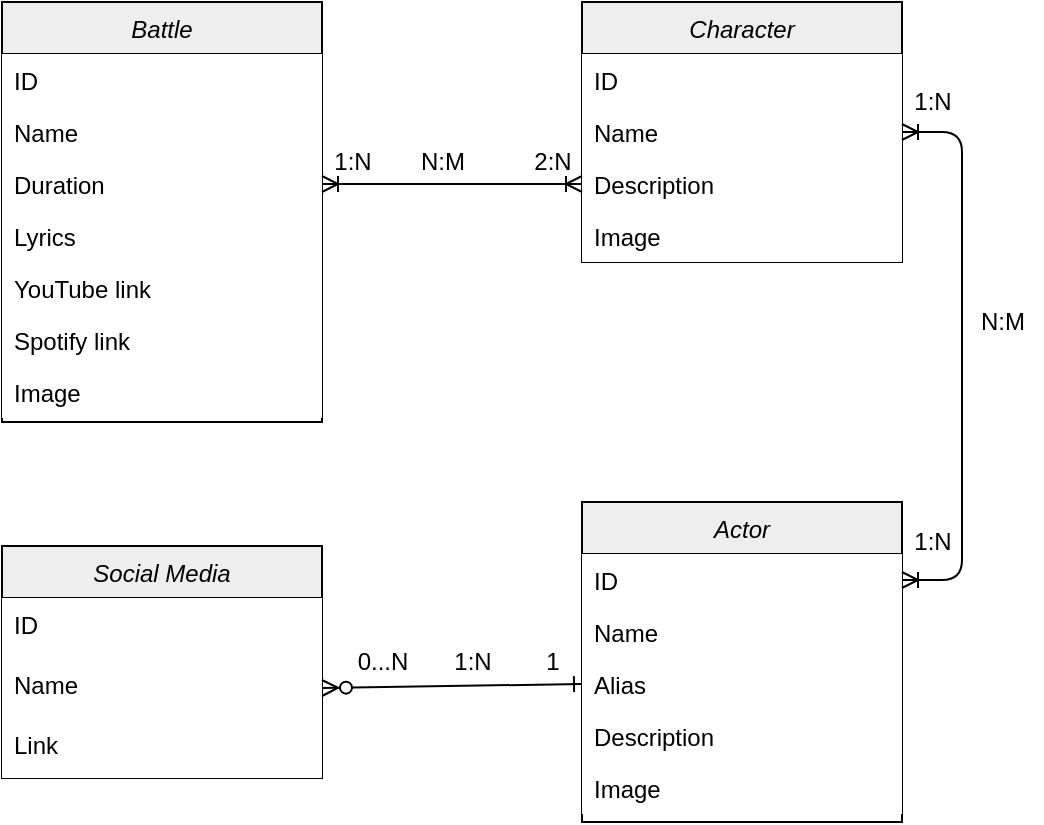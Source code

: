 <mxfile version="14.9.6" type="device"><diagram id="C5RBs43oDa-KdzZeNtuy" name="Page-1"><mxGraphModel dx="1360" dy="920" grid="1" gridSize="10" guides="1" tooltips="1" connect="1" arrows="1" fold="1" page="1" pageScale="1" pageWidth="827" pageHeight="1169" math="0" shadow="0"><root><mxCell id="WIyWlLk6GJQsqaUBKTNV-0"/><mxCell id="WIyWlLk6GJQsqaUBKTNV-1" parent="WIyWlLk6GJQsqaUBKTNV-0"/><mxCell id="zkfFHV4jXpPFQw0GAbJ--0" value="Battle" style="swimlane;fontStyle=2;align=center;verticalAlign=top;childLayout=stackLayout;horizontal=1;startSize=26;horizontalStack=0;resizeParent=1;resizeLast=0;collapsible=1;marginBottom=0;rounded=0;shadow=0;strokeWidth=1;fillColor=#EEEEEE;" parent="WIyWlLk6GJQsqaUBKTNV-1" vertex="1"><mxGeometry x="40" y="240" width="160" height="210" as="geometry"><mxRectangle x="230" y="140" width="160" height="26" as="alternateBounds"/></mxGeometry></mxCell><mxCell id="zkfFHV4jXpPFQw0GAbJ--1" value="ID" style="text;align=left;verticalAlign=top;spacingLeft=4;spacingRight=4;overflow=hidden;rotatable=0;points=[[0,0.5],[1,0.5]];portConstraint=eastwest;fillColor=#ffffff;" parent="zkfFHV4jXpPFQw0GAbJ--0" vertex="1"><mxGeometry y="26" width="160" height="26" as="geometry"/></mxCell><mxCell id="zkfFHV4jXpPFQw0GAbJ--2" value="Name" style="text;align=left;verticalAlign=top;spacingLeft=4;spacingRight=4;overflow=hidden;rotatable=0;points=[[0,0.5],[1,0.5]];portConstraint=eastwest;rounded=0;shadow=0;html=0;fillColor=#ffffff;" parent="zkfFHV4jXpPFQw0GAbJ--0" vertex="1"><mxGeometry y="52" width="160" height="26" as="geometry"/></mxCell><mxCell id="zkfFHV4jXpPFQw0GAbJ--3" value="Duration" style="text;align=left;verticalAlign=top;spacingLeft=4;spacingRight=4;overflow=hidden;rotatable=0;points=[[0,0.5],[1,0.5]];portConstraint=eastwest;rounded=0;shadow=0;html=0;fillColor=#ffffff;" parent="zkfFHV4jXpPFQw0GAbJ--0" vertex="1"><mxGeometry y="78" width="160" height="26" as="geometry"/></mxCell><mxCell id="INLQmnyyoBnDe4xXI_bE-0" value="Lyrics" style="text;align=left;verticalAlign=top;spacingLeft=4;spacingRight=4;overflow=hidden;rotatable=0;points=[[0,0.5],[1,0.5]];portConstraint=eastwest;rounded=0;shadow=0;html=0;fillColor=#ffffff;" parent="zkfFHV4jXpPFQw0GAbJ--0" vertex="1"><mxGeometry y="104" width="160" height="26" as="geometry"/></mxCell><mxCell id="INLQmnyyoBnDe4xXI_bE-6" value="YouTube link" style="text;align=left;verticalAlign=top;spacingLeft=4;spacingRight=4;overflow=hidden;rotatable=0;points=[[0,0.5],[1,0.5]];portConstraint=eastwest;fillColor=#ffffff;" parent="zkfFHV4jXpPFQw0GAbJ--0" vertex="1"><mxGeometry y="130" width="160" height="26" as="geometry"/></mxCell><mxCell id="ADZzPNTdhYBdl-2jyVYL-0" value="Spotify link" style="text;align=left;verticalAlign=top;spacingLeft=4;spacingRight=4;overflow=hidden;rotatable=0;points=[[0,0.5],[1,0.5]];portConstraint=eastwest;fillColor=#ffffff;" parent="zkfFHV4jXpPFQw0GAbJ--0" vertex="1"><mxGeometry y="156" width="160" height="26" as="geometry"/></mxCell><mxCell id="ADZzPNTdhYBdl-2jyVYL-1" value="Image" style="text;align=left;verticalAlign=top;spacingLeft=4;spacingRight=4;overflow=hidden;rotatable=0;points=[[0,0.5],[1,0.5]];portConstraint=eastwest;fillColor=#ffffff;" parent="zkfFHV4jXpPFQw0GAbJ--0" vertex="1"><mxGeometry y="182" width="160" height="26" as="geometry"/></mxCell><mxCell id="INLQmnyyoBnDe4xXI_bE-1" value="Character" style="swimlane;fontStyle=2;align=center;verticalAlign=top;childLayout=stackLayout;horizontal=1;startSize=26;horizontalStack=0;resizeParent=1;resizeLast=0;collapsible=1;marginBottom=0;rounded=0;shadow=0;strokeWidth=1;fillColor=#EEEEEE;" parent="WIyWlLk6GJQsqaUBKTNV-1" vertex="1"><mxGeometry x="330" y="240" width="160" height="130" as="geometry"><mxRectangle x="230" y="140" width="160" height="26" as="alternateBounds"/></mxGeometry></mxCell><mxCell id="INLQmnyyoBnDe4xXI_bE-2" value="ID" style="text;align=left;verticalAlign=top;spacingLeft=4;spacingRight=4;overflow=hidden;rotatable=0;points=[[0,0.5],[1,0.5]];portConstraint=eastwest;fillColor=#ffffff;" parent="INLQmnyyoBnDe4xXI_bE-1" vertex="1"><mxGeometry y="26" width="160" height="26" as="geometry"/></mxCell><mxCell id="INLQmnyyoBnDe4xXI_bE-3" value="Name" style="text;align=left;verticalAlign=top;spacingLeft=4;spacingRight=4;overflow=hidden;rotatable=0;points=[[0,0.5],[1,0.5]];portConstraint=eastwest;rounded=0;shadow=0;html=0;fillColor=#ffffff;" parent="INLQmnyyoBnDe4xXI_bE-1" vertex="1"><mxGeometry y="52" width="160" height="26" as="geometry"/></mxCell><mxCell id="INLQmnyyoBnDe4xXI_bE-4" value="Description" style="text;align=left;verticalAlign=top;spacingLeft=4;spacingRight=4;overflow=hidden;rotatable=0;points=[[0,0.5],[1,0.5]];portConstraint=eastwest;rounded=0;shadow=0;html=0;fillColor=#ffffff;" parent="INLQmnyyoBnDe4xXI_bE-1" vertex="1"><mxGeometry y="78" width="160" height="26" as="geometry"/></mxCell><mxCell id="f9NegsRAtMjLo0nsFmnG-2" value="Image" style="text;align=left;verticalAlign=top;spacingLeft=4;spacingRight=4;overflow=hidden;rotatable=0;points=[[0,0.5],[1,0.5]];portConstraint=eastwest;rounded=0;shadow=0;html=0;fillColor=#ffffff;" parent="INLQmnyyoBnDe4xXI_bE-1" vertex="1"><mxGeometry y="104" width="160" height="26" as="geometry"/></mxCell><mxCell id="INLQmnyyoBnDe4xXI_bE-8" value="Actor" style="swimlane;fontStyle=2;align=center;verticalAlign=top;childLayout=stackLayout;horizontal=1;startSize=26;horizontalStack=0;resizeParent=1;resizeLast=0;collapsible=1;marginBottom=0;rounded=0;shadow=0;strokeWidth=1;fillColor=#EEEEEE;" parent="WIyWlLk6GJQsqaUBKTNV-1" vertex="1"><mxGeometry x="330" y="490" width="160" height="160" as="geometry"><mxRectangle x="230" y="140" width="160" height="26" as="alternateBounds"/></mxGeometry></mxCell><mxCell id="INLQmnyyoBnDe4xXI_bE-9" value="ID" style="text;align=left;verticalAlign=top;spacingLeft=4;spacingRight=4;overflow=hidden;rotatable=0;points=[[0,0.5],[1,0.5]];portConstraint=eastwest;fillColor=#ffffff;" parent="INLQmnyyoBnDe4xXI_bE-8" vertex="1"><mxGeometry y="26" width="160" height="26" as="geometry"/></mxCell><mxCell id="INLQmnyyoBnDe4xXI_bE-10" value="Name" style="text;align=left;verticalAlign=top;spacingLeft=4;spacingRight=4;overflow=hidden;rotatable=0;points=[[0,0.5],[1,0.5]];portConstraint=eastwest;rounded=0;shadow=0;html=0;fillColor=#ffffff;" parent="INLQmnyyoBnDe4xXI_bE-8" vertex="1"><mxGeometry y="52" width="160" height="26" as="geometry"/></mxCell><mxCell id="t4zO04FmDwkyPACIoFDf-0" value="Alias" style="text;align=left;verticalAlign=top;spacingLeft=4;spacingRight=4;overflow=hidden;rotatable=0;points=[[0,0.5],[1,0.5]];portConstraint=eastwest;rounded=0;shadow=0;html=0;fillColor=#ffffff;" parent="INLQmnyyoBnDe4xXI_bE-8" vertex="1"><mxGeometry y="78" width="160" height="26" as="geometry"/></mxCell><mxCell id="INLQmnyyoBnDe4xXI_bE-11" value="Description" style="text;align=left;verticalAlign=top;spacingLeft=4;spacingRight=4;overflow=hidden;rotatable=0;points=[[0,0.5],[1,0.5]];portConstraint=eastwest;rounded=0;shadow=0;html=0;fillColor=#ffffff;" parent="INLQmnyyoBnDe4xXI_bE-8" vertex="1"><mxGeometry y="104" width="160" height="26" as="geometry"/></mxCell><mxCell id="f9NegsRAtMjLo0nsFmnG-5" value="Image" style="text;align=left;verticalAlign=top;spacingLeft=4;spacingRight=4;overflow=hidden;rotatable=0;points=[[0,0.5],[1,0.5]];portConstraint=eastwest;rounded=0;shadow=0;html=0;fillColor=#ffffff;" parent="INLQmnyyoBnDe4xXI_bE-8" vertex="1"><mxGeometry y="130" width="160" height="26" as="geometry"/></mxCell><mxCell id="INLQmnyyoBnDe4xXI_bE-14" value="" style="edgeStyle=entityRelationEdgeStyle;fontSize=12;html=1;endArrow=ERoneToMany;startArrow=ERoneToMany;exitX=1;exitY=0.5;exitDx=0;exitDy=0;entryX=0;entryY=0.5;entryDx=0;entryDy=0;" parent="WIyWlLk6GJQsqaUBKTNV-1" source="zkfFHV4jXpPFQw0GAbJ--3" target="INLQmnyyoBnDe4xXI_bE-4" edge="1"><mxGeometry width="100" height="100" relative="1" as="geometry"><mxPoint x="360" y="240" as="sourcePoint"/><mxPoint x="460" y="140" as="targetPoint"/></mxGeometry></mxCell><mxCell id="INLQmnyyoBnDe4xXI_bE-17" value="1:N" style="text;html=1;align=center;verticalAlign=middle;resizable=0;points=[];autosize=1;strokeColor=none;" parent="WIyWlLk6GJQsqaUBKTNV-1" vertex="1"><mxGeometry x="200" y="310" width="30" height="20" as="geometry"/></mxCell><mxCell id="INLQmnyyoBnDe4xXI_bE-18" value="2:N" style="text;html=1;align=center;verticalAlign=middle;resizable=0;points=[];autosize=1;strokeColor=none;" parent="WIyWlLk6GJQsqaUBKTNV-1" vertex="1"><mxGeometry x="300" y="310" width="30" height="20" as="geometry"/></mxCell><mxCell id="INLQmnyyoBnDe4xXI_bE-21" value="1:N" style="text;html=1;align=center;verticalAlign=middle;resizable=0;points=[];autosize=1;strokeColor=none;" parent="WIyWlLk6GJQsqaUBKTNV-1" vertex="1"><mxGeometry x="260" y="560" width="30" height="20" as="geometry"/></mxCell><mxCell id="INLQmnyyoBnDe4xXI_bE-22" value="1:N" style="text;html=1;align=center;verticalAlign=middle;resizable=0;points=[];autosize=1;strokeColor=none;" parent="WIyWlLk6GJQsqaUBKTNV-1" vertex="1"><mxGeometry x="490" y="280" width="30" height="20" as="geometry"/></mxCell><mxCell id="INLQmnyyoBnDe4xXI_bE-23" value="Social Media" style="swimlane;fontStyle=2;childLayout=stackLayout;horizontal=1;startSize=26;horizontalStack=0;resizeParent=1;resizeParentMax=0;resizeLast=0;collapsible=1;marginBottom=0;align=center;fontSize=12;fillColor=#EEEEEE;" parent="WIyWlLk6GJQsqaUBKTNV-1" vertex="1"><mxGeometry x="40" y="512" width="160" height="116" as="geometry"/></mxCell><mxCell id="INLQmnyyoBnDe4xXI_bE-24" value="ID" style="text;strokeColor=none;spacingLeft=4;spacingRight=4;overflow=hidden;rotatable=0;points=[[0,0.5],[1,0.5]];portConstraint=eastwest;fontSize=12;fillColor=#ffffff;" parent="INLQmnyyoBnDe4xXI_bE-23" vertex="1"><mxGeometry y="26" width="160" height="30" as="geometry"/></mxCell><mxCell id="INLQmnyyoBnDe4xXI_bE-25" value="Name" style="text;strokeColor=none;spacingLeft=4;spacingRight=4;overflow=hidden;rotatable=0;points=[[0,0.5],[1,0.5]];portConstraint=eastwest;fontSize=12;fillColor=#ffffff;" parent="INLQmnyyoBnDe4xXI_bE-23" vertex="1"><mxGeometry y="56" width="160" height="30" as="geometry"/></mxCell><mxCell id="ADZzPNTdhYBdl-2jyVYL-11" value="Link" style="text;strokeColor=none;spacingLeft=4;spacingRight=4;overflow=hidden;rotatable=0;points=[[0,0.5],[1,0.5]];portConstraint=eastwest;fontSize=12;fillColor=#ffffff;" parent="INLQmnyyoBnDe4xXI_bE-23" vertex="1"><mxGeometry y="86" width="160" height="30" as="geometry"/></mxCell><mxCell id="INLQmnyyoBnDe4xXI_bE-28" value="1" style="text;html=1;align=center;verticalAlign=middle;resizable=0;points=[];autosize=1;strokeColor=none;fontSize=12;" parent="WIyWlLk6GJQsqaUBKTNV-1" vertex="1"><mxGeometry x="305" y="560" width="20" height="20" as="geometry"/></mxCell><mxCell id="INLQmnyyoBnDe4xXI_bE-29" value="0...N" style="text;html=1;align=center;verticalAlign=middle;resizable=0;points=[];autosize=1;strokeColor=none;fontSize=12;" parent="WIyWlLk6GJQsqaUBKTNV-1" vertex="1"><mxGeometry x="210" y="560" width="40" height="20" as="geometry"/></mxCell><mxCell id="INLQmnyyoBnDe4xXI_bE-30" value="N:M" style="text;html=1;align=center;verticalAlign=middle;resizable=0;points=[];autosize=1;strokeColor=none;fontSize=12;" parent="WIyWlLk6GJQsqaUBKTNV-1" vertex="1"><mxGeometry x="240" y="310" width="40" height="20" as="geometry"/></mxCell><mxCell id="INLQmnyyoBnDe4xXI_bE-31" value="N:M" style="text;html=1;align=center;verticalAlign=middle;resizable=0;points=[];autosize=1;strokeColor=none;fontSize=12;" parent="WIyWlLk6GJQsqaUBKTNV-1" vertex="1"><mxGeometry x="520" y="390" width="40" height="20" as="geometry"/></mxCell><mxCell id="INLQmnyyoBnDe4xXI_bE-32" value="1:N" style="text;html=1;align=center;verticalAlign=middle;resizable=0;points=[];autosize=1;strokeColor=none;fontSize=12;" parent="WIyWlLk6GJQsqaUBKTNV-1" vertex="1"><mxGeometry x="490" y="500" width="30" height="20" as="geometry"/></mxCell><mxCell id="ADZzPNTdhYBdl-2jyVYL-4" value="" style="edgeStyle=entityRelationEdgeStyle;fontSize=12;html=1;endArrow=ERoneToMany;startArrow=ERoneToMany;entryX=1;entryY=0.5;entryDx=0;entryDy=0;exitX=1;exitY=0.5;exitDx=0;exitDy=0;" parent="WIyWlLk6GJQsqaUBKTNV-1" source="INLQmnyyoBnDe4xXI_bE-9" target="INLQmnyyoBnDe4xXI_bE-3" edge="1"><mxGeometry width="100" height="100" relative="1" as="geometry"><mxPoint x="660" y="460" as="sourcePoint"/><mxPoint x="760" y="360" as="targetPoint"/></mxGeometry></mxCell><mxCell id="cl1uc_Bm_IpMYc5aEfrY-1" style="rounded=0;orthogonalLoop=1;jettySize=auto;html=1;exitX=0;exitY=0.5;exitDx=0;exitDy=0;entryX=1;entryY=0.5;entryDx=0;entryDy=0;startArrow=ERone;startFill=0;endArrow=ERzeroToMany;endFill=1;" edge="1" parent="WIyWlLk6GJQsqaUBKTNV-1" source="t4zO04FmDwkyPACIoFDf-0" target="INLQmnyyoBnDe4xXI_bE-25"><mxGeometry relative="1" as="geometry"/></mxCell></root></mxGraphModel></diagram></mxfile>